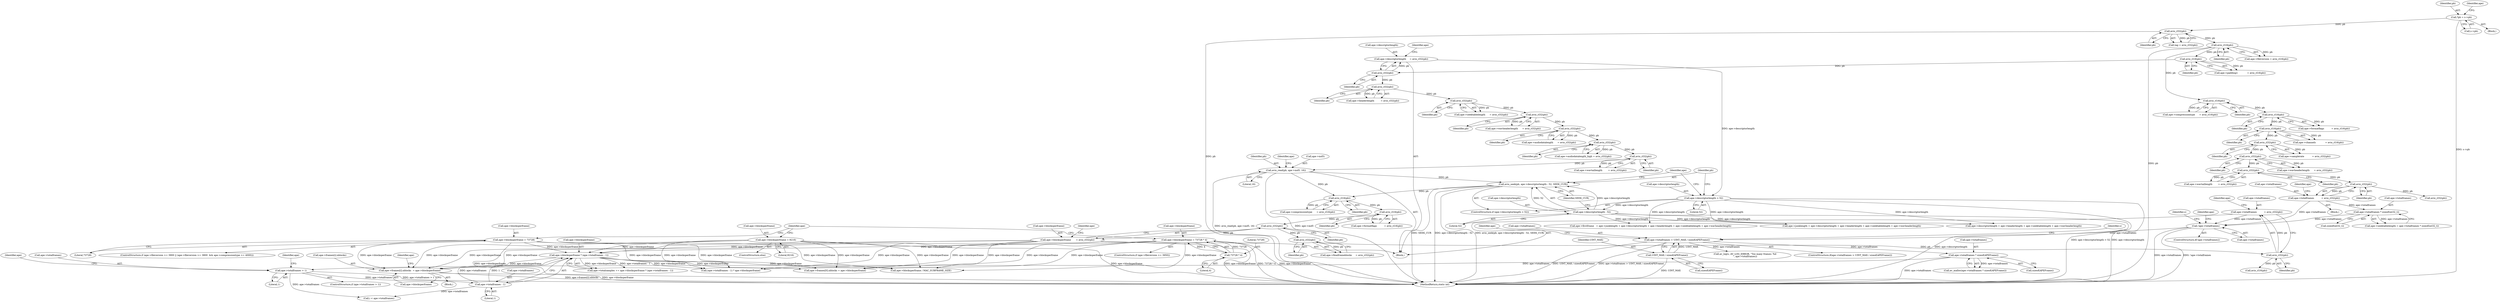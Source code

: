 digraph "0_FFmpeg_8312e3fc9041027a33c8bc667bb99740fdf41dd5@pointer" {
"1000705" [label="(Call,ape->frames[i].nblocks  = ape->blocksperframe)"];
"1000482" [label="(Call,ape->blocksperframe = 73728)"];
"1000603" [label="(Call,ape->blocksperframe * (ape->totalframes - 1))"];
"1000456" [label="(Call,ape->blocksperframe = 73728 * 4)"];
"1000460" [label="(Call,73728 * 4)"];
"1000488" [label="(Call,ape->blocksperframe = 9216)"];
"1000274" [label="(Call,ape->blocksperframe       = avio_rl32(pb))"];
"1000278" [label="(Call,avio_rl32(pb))"];
"1000272" [label="(Call,avio_rl16(pb))"];
"1000266" [label="(Call,avio_rl16(pb))"];
"1000254" [label="(Call,avio_seek(pb, ape->descriptorlength - 52, SEEK_CUR))"];
"1000242" [label="(Call,avio_read(pb, ape->md5, 16))"];
"1000240" [label="(Call,avio_rl32(pb))"];
"1000234" [label="(Call,avio_rl32(pb))"];
"1000228" [label="(Call,avio_rl32(pb))"];
"1000222" [label="(Call,avio_rl32(pb))"];
"1000216" [label="(Call,avio_rl32(pb))"];
"1000210" [label="(Call,avio_rl32(pb))"];
"1000204" [label="(Call,avio_rl32(pb))"];
"1000198" [label="(Call,avio_rl16(pb))"];
"1000153" [label="(Call,avio_rl16(pb))"];
"1000136" [label="(Call,avio_rl32(pb))"];
"1000113" [label="(Call,*pb = s->pb)"];
"1000256" [label="(Call,ape->descriptorlength - 52)"];
"1000249" [label="(Call,ape->descriptorlength > 52)"];
"1000200" [label="(Call,ape->descriptorlength     = avio_rl32(pb))"];
"1000607" [label="(Call,ape->totalframes - 1)"];
"1000594" [label="(Call,ape->totalframes > 1)"];
"1000544" [label="(Call,ape->totalframes * sizeof(APEFrame))"];
"1000520" [label="(Call,ape->totalframes > UINT_MAX / sizeof(APEFrame))"];
"1000507" [label="(Call,!ape->totalframes)"];
"1000286" [label="(Call,ape->totalframes          = avio_rl32(pb))"];
"1000290" [label="(Call,avio_rl32(pb))"];
"1000284" [label="(Call,avio_rl32(pb))"];
"1000415" [label="(Call,ape->totalframes * sizeof(int32_t))"];
"1000358" [label="(Call,ape->totalframes          = avio_rl32(pb))"];
"1000362" [label="(Call,avio_rl32(pb))"];
"1000356" [label="(Call,avio_rl32(pb))"];
"1000350" [label="(Call,avio_rl32(pb))"];
"1000344" [label="(Call,avio_rl32(pb))"];
"1000338" [label="(Call,avio_rl16(pb))"];
"1000332" [label="(Call,avio_rl16(pb))"];
"1000326" [label="(Call,avio_rl16(pb))"];
"1000524" [label="(Call,UINT_MAX / sizeof(APEFrame))"];
"1000242" [label="(Call,avio_read(pb, ape->md5, 16))"];
"1000326" [label="(Call,avio_rl16(pb))"];
"1000486" [label="(Literal,73728)"];
"1000243" [label="(Identifier,pb)"];
"1000464" [label="(ControlStructure,if (ape->fileversion >= 3900 || (ape->fileversion >= 3800  && ape->compressiontype >= 4000)))"];
"1000462" [label="(Literal,4)"];
"1000311" [label="(Block,)"];
"1000362" [label="(Call,avio_rl32(pb))"];
"1000257" [label="(Call,ape->descriptorlength)"];
"1000273" [label="(Identifier,pb)"];
"1000522" [label="(Identifier,ape)"];
"1000212" [label="(Call,ape->seektablelength      = avio_rl32(pb))"];
"1000137" [label="(Identifier,pb)"];
"1000530" [label="(Identifier,s)"];
"1000487" [label="(ControlStructure,else)"];
"1000210" [label="(Call,avio_rl32(pb))"];
"1000290" [label="(Call,avio_rl32(pb))"];
"1000548" [label="(Call,sizeof(APEFrame))"];
"1000346" [label="(Call,ape->wavheaderlength      = avio_rl32(pb))"];
"1000460" [label="(Call,73728 * 4)"];
"1000211" [label="(Identifier,pb)"];
"1000217" [label="(Identifier,pb)"];
"1000608" [label="(Call,ape->totalframes)"];
"1000240" [label="(Call,avio_rl32(pb))"];
"1000461" [label="(Literal,73728)"];
"1000344" [label="(Call,avio_rl32(pb))"];
"1000541" [label="(Identifier,ape)"];
"1000228" [label="(Call,avio_rl32(pb))"];
"1000275" [label="(Call,ape->blocksperframe)"];
"1000241" [label="(Identifier,pb)"];
"1000154" [label="(Identifier,pb)"];
"1000115" [label="(Call,s->pb)"];
"1000114" [label="(Identifier,pb)"];
"1000234" [label="(Call,avio_rl32(pb))"];
"1000356" [label="(Call,avio_rl32(pb))"];
"1000328" [label="(Call,ape->formatflags          = avio_rl16(pb))"];
"1000352" [label="(Call,ape->wavtaillength        = avio_rl32(pb))"];
"1000236" [label="(Call,ape->wavtaillength        = avio_rl32(pb))"];
"1000456" [label="(Call,ape->blocksperframe = 73728 * 4)"];
"1000924" [label="(Call,(ape->totalframes - 1) * ape->blocksperframe)"];
"1000287" [label="(Call,ape->totalframes)"];
"1000247" [label="(Literal,16)"];
"1000595" [label="(Call,ape->totalframes)"];
"1000593" [label="(ControlStructure,if (ape->totalframes > 1))"];
"1000334" [label="(Call,ape->channels             = avio_rl16(pb))"];
"1000603" [label="(Call,ape->blocksperframe * (ape->totalframes - 1))"];
"1000256" [label="(Call,ape->descriptorlength - 52)"];
"1000513" [label="(Identifier,s)"];
"1000291" [label="(Identifier,pb)"];
"1000483" [label="(Call,ape->blocksperframe)"];
"1000206" [label="(Call,ape->headerlength         = avio_rl32(pb))"];
"1000205" [label="(Identifier,pb)"];
"1000248" [label="(ControlStructure,if (ape->descriptorlength > 52))"];
"1000251" [label="(Identifier,ape)"];
"1000520" [label="(Call,ape->totalframes > UINT_MAX / sizeof(APEFrame))"];
"1000120" [label="(Identifier,ape)"];
"1000340" [label="(Call,ape->samplerate           = avio_rl32(pb))"];
"1000457" [label="(Call,ape->blocksperframe)"];
"1000136" [label="(Call,avio_rl32(pb))"];
"1000216" [label="(Call,avio_rl32(pb))"];
"1000492" [label="(Literal,9216)"];
"1000200" [label="(Call,ape->descriptorlength     = avio_rl32(pb))"];
"1000488" [label="(Call,ape->blocksperframe = 9216)"];
"1000264" [label="(Identifier,ape)"];
"1000489" [label="(Call,ape->blocksperframe)"];
"1000544" [label="(Call,ape->totalframes * sizeof(APEFrame))"];
"1000149" [label="(Call,ape->fileversion = avio_rl16(pb))"];
"1000244" [label="(Call,ape->md5)"];
"1000272" [label="(Call,avio_rl16(pb))"];
"1000260" [label="(Literal,52)"];
"1000558" [label="(Call,ape->firstframe   = ape->junklength + ape->descriptorlength + ape->headerlength + ape->seektablelength + ape->wavheaderlength)"];
"1000607" [label="(Call,ape->totalframes - 1)"];
"1000521" [label="(Call,ape->totalframes)"];
"1000351" [label="(Identifier,pb)"];
"1000296" [label="(Call,avio_rl16(pb))"];
"1000285" [label="(Identifier,pb)"];
"1000279" [label="(Identifier,pb)"];
"1000482" [label="(Call,ape->blocksperframe = 73728)"];
"1000497" [label="(Identifier,ape)"];
"1000250" [label="(Call,ape->descriptorlength)"];
"1000224" [label="(Call,ape->audiodatalength      = avio_rl32(pb))"];
"1000345" [label="(Identifier,pb)"];
"1001114" [label="(Call,ape->blocksperframe / MAC_SUBFRAME_SIZE)"];
"1000294" [label="(Identifier,ape)"];
"1000222" [label="(Call,avio_rl32(pb))"];
"1000249" [label="(Call,ape->descriptorlength > 52)"];
"1000545" [label="(Call,ape->totalframes)"];
"1000604" [label="(Call,ape->blocksperframe)"];
"1000111" [label="(Block,)"];
"1000204" [label="(Call,avio_rl32(pb))"];
"1000529" [label="(Call,av_log(s, AV_LOG_ERROR, \"Too many frames: %d\n\", ape->totalframes))"];
"1000359" [label="(Call,ape->totalframes)"];
"1000230" [label="(Call,ape->audiodatalength_high = avio_rl32(pb))"];
"1000611" [label="(Literal,1)"];
"1000153" [label="(Call,avio_rl16(pb))"];
"1000706" [label="(Call,ape->frames[i].nblocks)"];
"1000282" [label="(Identifier,ape)"];
"1000713" [label="(Call,ape->blocksperframe)"];
"1000253" [label="(Literal,52)"];
"1000338" [label="(Call,avio_rl16(pb))"];
"1000507" [label="(Call,!ape->totalframes)"];
"1000268" [label="(Call,ape->formatflags          = avio_rl16(pb))"];
"1000358" [label="(Call,ape->totalframes          = avio_rl32(pb))"];
"1000525" [label="(Identifier,UINT_MAX)"];
"1000368" [label="(Call,avio_rl32(pb))"];
"1000274" [label="(Call,ape->blocksperframe       = avio_rl32(pb))"];
"1000134" [label="(Call,tag = avio_rl32(pb))"];
"1000280" [label="(Call,ape->finalframeblocks     = avio_rl32(pb))"];
"1000684" [label="(Call,i < ape->totalframes)"];
"1000524" [label="(Call,UINT_MAX / sizeof(APEFrame))"];
"1000705" [label="(Call,ape->frames[i].nblocks  = ape->blocksperframe)"];
"1000601" [label="(Identifier,ape)"];
"1000543" [label="(Call,av_malloc(ape->totalframes * sizeof(APEFrame)))"];
"1000208" [label="(Identifier,ape)"];
"1000262" [label="(Call,ape->compressiontype      = avio_rl16(pb))"];
"1000519" [label="(ControlStructure,if(ape->totalframes > UINT_MAX / sizeof(APEFrame)))"];
"1000254" [label="(Call,avio_seek(pb, ape->descriptorlength - 52, SEEK_CUR))"];
"1000278" [label="(Call,avio_rl32(pb))"];
"1000327" [label="(Identifier,pb)"];
"1000198" [label="(Call,avio_rl16(pb))"];
"1000562" [label="(Call,ape->junklength + ape->descriptorlength + ape->headerlength + ape->seektablelength + ape->wavheaderlength)"];
"1000691" [label="(Block,)"];
"1000526" [label="(Call,sizeof(APEFrame))"];
"1000267" [label="(Identifier,pb)"];
"1000411" [label="(Call,ape->seektablelength = ape->totalframes * sizeof(int32_t))"];
"1000223" [label="(Identifier,pb)"];
"1000194" [label="(Call,ape->padding1             = avio_rl16(pb))"];
"1000416" [label="(Call,ape->totalframes)"];
"1000332" [label="(Call,avio_rl16(pb))"];
"1000284" [label="(Call,avio_rl32(pb))"];
"1000660" [label="(Call,ape->frames[0].nblocks = ape->blocksperframe)"];
"1000286" [label="(Call,ape->totalframes          = avio_rl32(pb))"];
"1000113" [label="(Call,*pb = s->pb)"];
"1000419" [label="(Call,sizeof(int32_t))"];
"1000229" [label="(Identifier,pb)"];
"1000266" [label="(Call,avio_rl16(pb))"];
"1000508" [label="(Call,ape->totalframes)"];
"1000506" [label="(ControlStructure,if(!ape->totalframes))"];
"1000255" [label="(Identifier,pb)"];
"1000322" [label="(Call,ape->compressiontype      = avio_rl16(pb))"];
"1000235" [label="(Identifier,pb)"];
"1000350" [label="(Call,avio_rl32(pb))"];
"1000201" [label="(Call,ape->descriptorlength)"];
"1000450" [label="(ControlStructure,if (ape->fileversion >= 3950))"];
"1000598" [label="(Literal,1)"];
"1000261" [label="(Identifier,SEEK_CUR)"];
"1000599" [label="(Call,ape->totalsamples += ape->blocksperframe * (ape->totalframes - 1))"];
"1000218" [label="(Call,ape->wavheaderlength      = avio_rl32(pb))"];
"1000357" [label="(Identifier,pb)"];
"1000566" [label="(Call,ape->descriptorlength + ape->headerlength + ape->seektablelength + ape->wavheaderlength)"];
"1001121" [label="(MethodReturn,static int)"];
"1000339" [label="(Identifier,pb)"];
"1000415" [label="(Call,ape->totalframes * sizeof(int32_t))"];
"1000333" [label="(Identifier,pb)"];
"1000199" [label="(Identifier,pb)"];
"1000193" [label="(Block,)"];
"1000615" [label="(Identifier,ape)"];
"1000363" [label="(Identifier,pb)"];
"1000366" [label="(Identifier,ape)"];
"1000720" [label="(Identifier,ape)"];
"1000594" [label="(Call,ape->totalframes > 1)"];
"1000705" -> "1000691"  [label="AST: "];
"1000705" -> "1000713"  [label="CFG: "];
"1000706" -> "1000705"  [label="AST: "];
"1000713" -> "1000705"  [label="AST: "];
"1000720" -> "1000705"  [label="CFG: "];
"1000705" -> "1001121"  [label="DDG: ape->frames[i].nblocks"];
"1000705" -> "1001121"  [label="DDG: ape->blocksperframe"];
"1000482" -> "1000705"  [label="DDG: ape->blocksperframe"];
"1000603" -> "1000705"  [label="DDG: ape->blocksperframe"];
"1000456" -> "1000705"  [label="DDG: ape->blocksperframe"];
"1000488" -> "1000705"  [label="DDG: ape->blocksperframe"];
"1000274" -> "1000705"  [label="DDG: ape->blocksperframe"];
"1000482" -> "1000464"  [label="AST: "];
"1000482" -> "1000486"  [label="CFG: "];
"1000483" -> "1000482"  [label="AST: "];
"1000486" -> "1000482"  [label="AST: "];
"1000497" -> "1000482"  [label="CFG: "];
"1000482" -> "1001121"  [label="DDG: ape->blocksperframe"];
"1000482" -> "1000603"  [label="DDG: ape->blocksperframe"];
"1000482" -> "1000660"  [label="DDG: ape->blocksperframe"];
"1000482" -> "1000924"  [label="DDG: ape->blocksperframe"];
"1000482" -> "1001114"  [label="DDG: ape->blocksperframe"];
"1000603" -> "1000599"  [label="AST: "];
"1000603" -> "1000607"  [label="CFG: "];
"1000604" -> "1000603"  [label="AST: "];
"1000607" -> "1000603"  [label="AST: "];
"1000599" -> "1000603"  [label="CFG: "];
"1000603" -> "1000599"  [label="DDG: ape->blocksperframe"];
"1000603" -> "1000599"  [label="DDG: ape->totalframes - 1"];
"1000456" -> "1000603"  [label="DDG: ape->blocksperframe"];
"1000488" -> "1000603"  [label="DDG: ape->blocksperframe"];
"1000274" -> "1000603"  [label="DDG: ape->blocksperframe"];
"1000607" -> "1000603"  [label="DDG: ape->totalframes"];
"1000607" -> "1000603"  [label="DDG: 1"];
"1000603" -> "1000660"  [label="DDG: ape->blocksperframe"];
"1000603" -> "1000924"  [label="DDG: ape->blocksperframe"];
"1000603" -> "1001114"  [label="DDG: ape->blocksperframe"];
"1000456" -> "1000450"  [label="AST: "];
"1000456" -> "1000460"  [label="CFG: "];
"1000457" -> "1000456"  [label="AST: "];
"1000460" -> "1000456"  [label="AST: "];
"1000497" -> "1000456"  [label="CFG: "];
"1000456" -> "1001121"  [label="DDG: 73728 * 4"];
"1000456" -> "1001121"  [label="DDG: ape->blocksperframe"];
"1000460" -> "1000456"  [label="DDG: 73728"];
"1000460" -> "1000456"  [label="DDG: 4"];
"1000456" -> "1000660"  [label="DDG: ape->blocksperframe"];
"1000456" -> "1000924"  [label="DDG: ape->blocksperframe"];
"1000456" -> "1001114"  [label="DDG: ape->blocksperframe"];
"1000460" -> "1000462"  [label="CFG: "];
"1000461" -> "1000460"  [label="AST: "];
"1000462" -> "1000460"  [label="AST: "];
"1000488" -> "1000487"  [label="AST: "];
"1000488" -> "1000492"  [label="CFG: "];
"1000489" -> "1000488"  [label="AST: "];
"1000492" -> "1000488"  [label="AST: "];
"1000497" -> "1000488"  [label="CFG: "];
"1000488" -> "1001121"  [label="DDG: ape->blocksperframe"];
"1000488" -> "1000660"  [label="DDG: ape->blocksperframe"];
"1000488" -> "1000924"  [label="DDG: ape->blocksperframe"];
"1000488" -> "1001114"  [label="DDG: ape->blocksperframe"];
"1000274" -> "1000193"  [label="AST: "];
"1000274" -> "1000278"  [label="CFG: "];
"1000275" -> "1000274"  [label="AST: "];
"1000278" -> "1000274"  [label="AST: "];
"1000282" -> "1000274"  [label="CFG: "];
"1000274" -> "1001121"  [label="DDG: ape->blocksperframe"];
"1000278" -> "1000274"  [label="DDG: pb"];
"1000274" -> "1000660"  [label="DDG: ape->blocksperframe"];
"1000274" -> "1000924"  [label="DDG: ape->blocksperframe"];
"1000274" -> "1001114"  [label="DDG: ape->blocksperframe"];
"1000278" -> "1000279"  [label="CFG: "];
"1000279" -> "1000278"  [label="AST: "];
"1000272" -> "1000278"  [label="DDG: pb"];
"1000278" -> "1000284"  [label="DDG: pb"];
"1000272" -> "1000268"  [label="AST: "];
"1000272" -> "1000273"  [label="CFG: "];
"1000273" -> "1000272"  [label="AST: "];
"1000268" -> "1000272"  [label="CFG: "];
"1000272" -> "1000268"  [label="DDG: pb"];
"1000266" -> "1000272"  [label="DDG: pb"];
"1000266" -> "1000262"  [label="AST: "];
"1000266" -> "1000267"  [label="CFG: "];
"1000267" -> "1000266"  [label="AST: "];
"1000262" -> "1000266"  [label="CFG: "];
"1000266" -> "1000262"  [label="DDG: pb"];
"1000254" -> "1000266"  [label="DDG: pb"];
"1000242" -> "1000266"  [label="DDG: pb"];
"1000254" -> "1000248"  [label="AST: "];
"1000254" -> "1000261"  [label="CFG: "];
"1000255" -> "1000254"  [label="AST: "];
"1000256" -> "1000254"  [label="AST: "];
"1000261" -> "1000254"  [label="AST: "];
"1000264" -> "1000254"  [label="CFG: "];
"1000254" -> "1001121"  [label="DDG: avio_seek(pb, ape->descriptorlength - 52, SEEK_CUR)"];
"1000254" -> "1001121"  [label="DDG: SEEK_CUR"];
"1000254" -> "1001121"  [label="DDG: ape->descriptorlength - 52"];
"1000242" -> "1000254"  [label="DDG: pb"];
"1000256" -> "1000254"  [label="DDG: ape->descriptorlength"];
"1000256" -> "1000254"  [label="DDG: 52"];
"1000242" -> "1000193"  [label="AST: "];
"1000242" -> "1000247"  [label="CFG: "];
"1000243" -> "1000242"  [label="AST: "];
"1000244" -> "1000242"  [label="AST: "];
"1000247" -> "1000242"  [label="AST: "];
"1000251" -> "1000242"  [label="CFG: "];
"1000242" -> "1001121"  [label="DDG: avio_read(pb, ape->md5, 16)"];
"1000242" -> "1001121"  [label="DDG: ape->md5"];
"1000240" -> "1000242"  [label="DDG: pb"];
"1000240" -> "1000236"  [label="AST: "];
"1000240" -> "1000241"  [label="CFG: "];
"1000241" -> "1000240"  [label="AST: "];
"1000236" -> "1000240"  [label="CFG: "];
"1000240" -> "1000236"  [label="DDG: pb"];
"1000234" -> "1000240"  [label="DDG: pb"];
"1000234" -> "1000230"  [label="AST: "];
"1000234" -> "1000235"  [label="CFG: "];
"1000235" -> "1000234"  [label="AST: "];
"1000230" -> "1000234"  [label="CFG: "];
"1000234" -> "1000230"  [label="DDG: pb"];
"1000228" -> "1000234"  [label="DDG: pb"];
"1000228" -> "1000224"  [label="AST: "];
"1000228" -> "1000229"  [label="CFG: "];
"1000229" -> "1000228"  [label="AST: "];
"1000224" -> "1000228"  [label="CFG: "];
"1000228" -> "1000224"  [label="DDG: pb"];
"1000222" -> "1000228"  [label="DDG: pb"];
"1000222" -> "1000218"  [label="AST: "];
"1000222" -> "1000223"  [label="CFG: "];
"1000223" -> "1000222"  [label="AST: "];
"1000218" -> "1000222"  [label="CFG: "];
"1000222" -> "1000218"  [label="DDG: pb"];
"1000216" -> "1000222"  [label="DDG: pb"];
"1000216" -> "1000212"  [label="AST: "];
"1000216" -> "1000217"  [label="CFG: "];
"1000217" -> "1000216"  [label="AST: "];
"1000212" -> "1000216"  [label="CFG: "];
"1000216" -> "1000212"  [label="DDG: pb"];
"1000210" -> "1000216"  [label="DDG: pb"];
"1000210" -> "1000206"  [label="AST: "];
"1000210" -> "1000211"  [label="CFG: "];
"1000211" -> "1000210"  [label="AST: "];
"1000206" -> "1000210"  [label="CFG: "];
"1000210" -> "1000206"  [label="DDG: pb"];
"1000204" -> "1000210"  [label="DDG: pb"];
"1000204" -> "1000200"  [label="AST: "];
"1000204" -> "1000205"  [label="CFG: "];
"1000205" -> "1000204"  [label="AST: "];
"1000200" -> "1000204"  [label="CFG: "];
"1000204" -> "1000200"  [label="DDG: pb"];
"1000198" -> "1000204"  [label="DDG: pb"];
"1000198" -> "1000194"  [label="AST: "];
"1000198" -> "1000199"  [label="CFG: "];
"1000199" -> "1000198"  [label="AST: "];
"1000194" -> "1000198"  [label="CFG: "];
"1000198" -> "1000194"  [label="DDG: pb"];
"1000153" -> "1000198"  [label="DDG: pb"];
"1000153" -> "1000149"  [label="AST: "];
"1000153" -> "1000154"  [label="CFG: "];
"1000154" -> "1000153"  [label="AST: "];
"1000149" -> "1000153"  [label="CFG: "];
"1000153" -> "1001121"  [label="DDG: pb"];
"1000153" -> "1000149"  [label="DDG: pb"];
"1000136" -> "1000153"  [label="DDG: pb"];
"1000153" -> "1000326"  [label="DDG: pb"];
"1000136" -> "1000134"  [label="AST: "];
"1000136" -> "1000137"  [label="CFG: "];
"1000137" -> "1000136"  [label="AST: "];
"1000134" -> "1000136"  [label="CFG: "];
"1000136" -> "1001121"  [label="DDG: pb"];
"1000136" -> "1000134"  [label="DDG: pb"];
"1000113" -> "1000136"  [label="DDG: pb"];
"1000113" -> "1000111"  [label="AST: "];
"1000113" -> "1000115"  [label="CFG: "];
"1000114" -> "1000113"  [label="AST: "];
"1000115" -> "1000113"  [label="AST: "];
"1000120" -> "1000113"  [label="CFG: "];
"1000113" -> "1001121"  [label="DDG: s->pb"];
"1000256" -> "1000260"  [label="CFG: "];
"1000257" -> "1000256"  [label="AST: "];
"1000260" -> "1000256"  [label="AST: "];
"1000261" -> "1000256"  [label="CFG: "];
"1000256" -> "1001121"  [label="DDG: ape->descriptorlength"];
"1000249" -> "1000256"  [label="DDG: ape->descriptorlength"];
"1000256" -> "1000558"  [label="DDG: ape->descriptorlength"];
"1000256" -> "1000562"  [label="DDG: ape->descriptorlength"];
"1000256" -> "1000566"  [label="DDG: ape->descriptorlength"];
"1000249" -> "1000248"  [label="AST: "];
"1000249" -> "1000253"  [label="CFG: "];
"1000250" -> "1000249"  [label="AST: "];
"1000253" -> "1000249"  [label="AST: "];
"1000255" -> "1000249"  [label="CFG: "];
"1000264" -> "1000249"  [label="CFG: "];
"1000249" -> "1001121"  [label="DDG: ape->descriptorlength"];
"1000249" -> "1001121"  [label="DDG: ape->descriptorlength > 52"];
"1000200" -> "1000249"  [label="DDG: ape->descriptorlength"];
"1000249" -> "1000558"  [label="DDG: ape->descriptorlength"];
"1000249" -> "1000562"  [label="DDG: ape->descriptorlength"];
"1000249" -> "1000566"  [label="DDG: ape->descriptorlength"];
"1000200" -> "1000193"  [label="AST: "];
"1000201" -> "1000200"  [label="AST: "];
"1000208" -> "1000200"  [label="CFG: "];
"1000607" -> "1000611"  [label="CFG: "];
"1000608" -> "1000607"  [label="AST: "];
"1000611" -> "1000607"  [label="AST: "];
"1000594" -> "1000607"  [label="DDG: ape->totalframes"];
"1000607" -> "1000684"  [label="DDG: ape->totalframes"];
"1000594" -> "1000593"  [label="AST: "];
"1000594" -> "1000598"  [label="CFG: "];
"1000595" -> "1000594"  [label="AST: "];
"1000598" -> "1000594"  [label="AST: "];
"1000601" -> "1000594"  [label="CFG: "];
"1000615" -> "1000594"  [label="CFG: "];
"1000594" -> "1001121"  [label="DDG: ape->totalframes > 1"];
"1000544" -> "1000594"  [label="DDG: ape->totalframes"];
"1000594" -> "1000684"  [label="DDG: ape->totalframes"];
"1000544" -> "1000543"  [label="AST: "];
"1000544" -> "1000548"  [label="CFG: "];
"1000545" -> "1000544"  [label="AST: "];
"1000548" -> "1000544"  [label="AST: "];
"1000543" -> "1000544"  [label="CFG: "];
"1000544" -> "1001121"  [label="DDG: ape->totalframes"];
"1000544" -> "1000543"  [label="DDG: ape->totalframes"];
"1000520" -> "1000544"  [label="DDG: ape->totalframes"];
"1000520" -> "1000519"  [label="AST: "];
"1000520" -> "1000524"  [label="CFG: "];
"1000521" -> "1000520"  [label="AST: "];
"1000524" -> "1000520"  [label="AST: "];
"1000530" -> "1000520"  [label="CFG: "];
"1000541" -> "1000520"  [label="CFG: "];
"1000520" -> "1001121"  [label="DDG: ape->totalframes > UINT_MAX / sizeof(APEFrame)"];
"1000520" -> "1001121"  [label="DDG: UINT_MAX / sizeof(APEFrame)"];
"1000507" -> "1000520"  [label="DDG: ape->totalframes"];
"1000524" -> "1000520"  [label="DDG: UINT_MAX"];
"1000520" -> "1000529"  [label="DDG: ape->totalframes"];
"1000507" -> "1000506"  [label="AST: "];
"1000507" -> "1000508"  [label="CFG: "];
"1000508" -> "1000507"  [label="AST: "];
"1000513" -> "1000507"  [label="CFG: "];
"1000522" -> "1000507"  [label="CFG: "];
"1000507" -> "1001121"  [label="DDG: !ape->totalframes"];
"1000507" -> "1001121"  [label="DDG: ape->totalframes"];
"1000286" -> "1000507"  [label="DDG: ape->totalframes"];
"1000415" -> "1000507"  [label="DDG: ape->totalframes"];
"1000358" -> "1000507"  [label="DDG: ape->totalframes"];
"1000286" -> "1000193"  [label="AST: "];
"1000286" -> "1000290"  [label="CFG: "];
"1000287" -> "1000286"  [label="AST: "];
"1000290" -> "1000286"  [label="AST: "];
"1000294" -> "1000286"  [label="CFG: "];
"1000290" -> "1000286"  [label="DDG: pb"];
"1000290" -> "1000291"  [label="CFG: "];
"1000291" -> "1000290"  [label="AST: "];
"1000284" -> "1000290"  [label="DDG: pb"];
"1000290" -> "1000296"  [label="DDG: pb"];
"1000284" -> "1000280"  [label="AST: "];
"1000284" -> "1000285"  [label="CFG: "];
"1000285" -> "1000284"  [label="AST: "];
"1000280" -> "1000284"  [label="CFG: "];
"1000284" -> "1000280"  [label="DDG: pb"];
"1000415" -> "1000411"  [label="AST: "];
"1000415" -> "1000419"  [label="CFG: "];
"1000416" -> "1000415"  [label="AST: "];
"1000419" -> "1000415"  [label="AST: "];
"1000411" -> "1000415"  [label="CFG: "];
"1000415" -> "1000411"  [label="DDG: ape->totalframes"];
"1000358" -> "1000415"  [label="DDG: ape->totalframes"];
"1000358" -> "1000311"  [label="AST: "];
"1000358" -> "1000362"  [label="CFG: "];
"1000359" -> "1000358"  [label="AST: "];
"1000362" -> "1000358"  [label="AST: "];
"1000366" -> "1000358"  [label="CFG: "];
"1000362" -> "1000358"  [label="DDG: pb"];
"1000362" -> "1000363"  [label="CFG: "];
"1000363" -> "1000362"  [label="AST: "];
"1000356" -> "1000362"  [label="DDG: pb"];
"1000362" -> "1000368"  [label="DDG: pb"];
"1000356" -> "1000352"  [label="AST: "];
"1000356" -> "1000357"  [label="CFG: "];
"1000357" -> "1000356"  [label="AST: "];
"1000352" -> "1000356"  [label="CFG: "];
"1000356" -> "1000352"  [label="DDG: pb"];
"1000350" -> "1000356"  [label="DDG: pb"];
"1000350" -> "1000346"  [label="AST: "];
"1000350" -> "1000351"  [label="CFG: "];
"1000351" -> "1000350"  [label="AST: "];
"1000346" -> "1000350"  [label="CFG: "];
"1000350" -> "1000346"  [label="DDG: pb"];
"1000344" -> "1000350"  [label="DDG: pb"];
"1000344" -> "1000340"  [label="AST: "];
"1000344" -> "1000345"  [label="CFG: "];
"1000345" -> "1000344"  [label="AST: "];
"1000340" -> "1000344"  [label="CFG: "];
"1000344" -> "1000340"  [label="DDG: pb"];
"1000338" -> "1000344"  [label="DDG: pb"];
"1000338" -> "1000334"  [label="AST: "];
"1000338" -> "1000339"  [label="CFG: "];
"1000339" -> "1000338"  [label="AST: "];
"1000334" -> "1000338"  [label="CFG: "];
"1000338" -> "1000334"  [label="DDG: pb"];
"1000332" -> "1000338"  [label="DDG: pb"];
"1000332" -> "1000328"  [label="AST: "];
"1000332" -> "1000333"  [label="CFG: "];
"1000333" -> "1000332"  [label="AST: "];
"1000328" -> "1000332"  [label="CFG: "];
"1000332" -> "1000328"  [label="DDG: pb"];
"1000326" -> "1000332"  [label="DDG: pb"];
"1000326" -> "1000322"  [label="AST: "];
"1000326" -> "1000327"  [label="CFG: "];
"1000327" -> "1000326"  [label="AST: "];
"1000322" -> "1000326"  [label="CFG: "];
"1000326" -> "1000322"  [label="DDG: pb"];
"1000524" -> "1000526"  [label="CFG: "];
"1000525" -> "1000524"  [label="AST: "];
"1000526" -> "1000524"  [label="AST: "];
"1000524" -> "1001121"  [label="DDG: UINT_MAX"];
}
